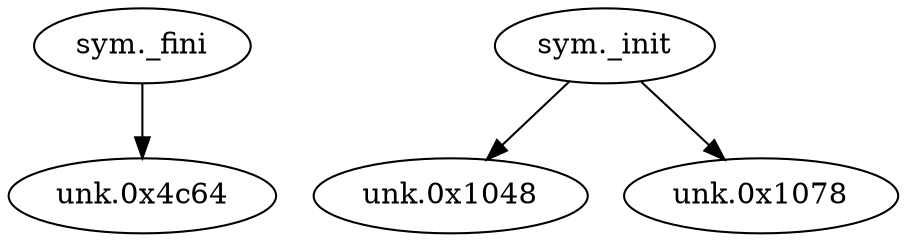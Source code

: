 digraph code {
  "0x00004c40" [label="sym._fini"];
  "0x00004c40" -> "0x00004c64";
  "0x00004c64" [label="unk.0x4c64"];
  "0x00001024" [label="sym._init"];
  "0x00001024" -> "0x00001048";
  "0x00001048" [label="unk.0x1048"];
  "0x00001024" -> "0x00001078";
  "0x00001078" [label="unk.0x1078"];
}